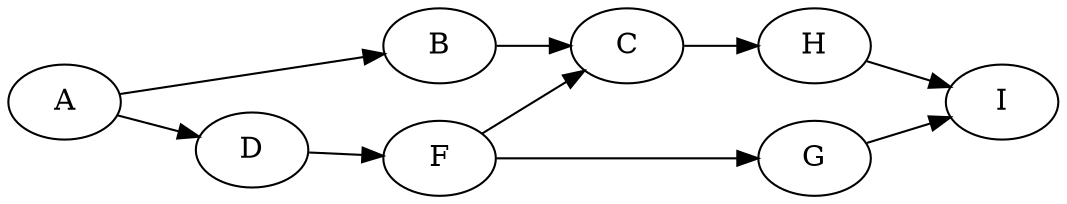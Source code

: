digraph{
    rankdir=LR
    A -> B
    A -> D
    B -> C
    C -> H
    D -> F
    F -> G
    F -> C
    G -> I
    H -> I
}